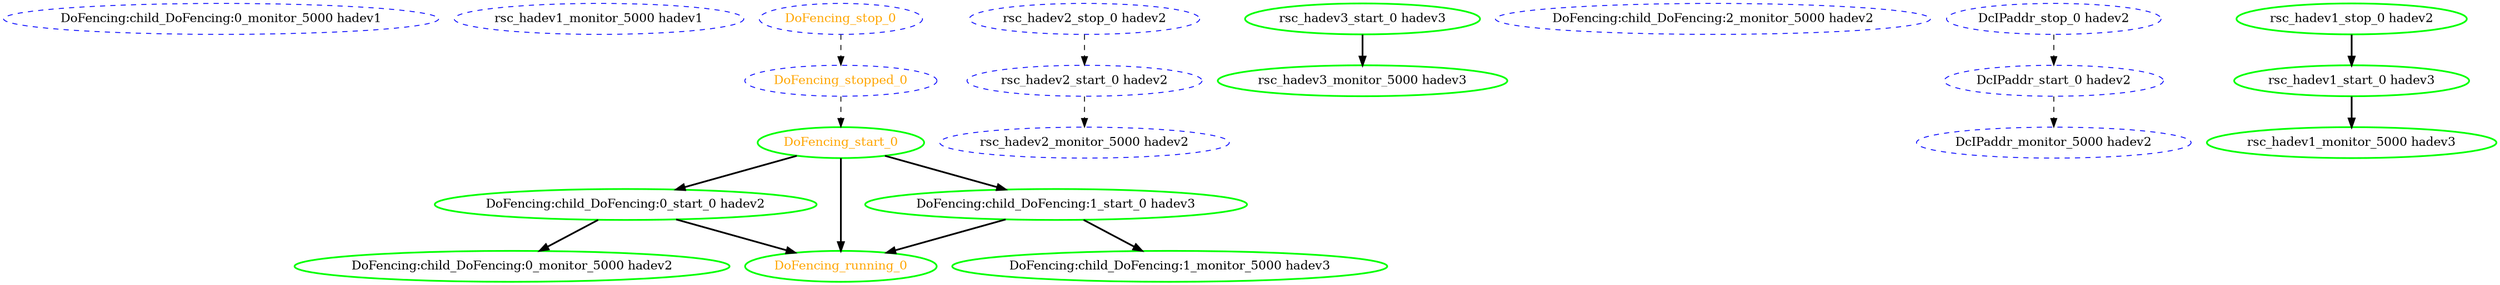digraph "g" {
	size = "30,30"
"DoFencing:child_DoFencing:0_monitor_5000 hadev1" [ style="dashed" color="blue" fontcolor="black" ]
"rsc_hadev1_monitor_5000 hadev1" [ style="dashed" color="blue" fontcolor="black" ]
"DoFencing:child_DoFencing:0_start_0 hadev2" [ style=bold color="green" fontcolor="black" ]
"rsc_hadev2_monitor_5000 hadev2" [ style="dashed" color="blue" fontcolor="black" ]
"rsc_hadev3_start_0 hadev3" [ style=bold color="green" fontcolor="black" ]
"DoFencing:child_DoFencing:2_monitor_5000 hadev2" [ style="dashed" color="blue" fontcolor="black" ]
"DcIPaddr_monitor_5000 hadev2" [ style="dashed" color="blue" fontcolor="black" ]
"rsc_hadev1_start_0 hadev3" [ style=bold color="green" fontcolor="black" ]
"rsc_hadev3_monitor_5000 hadev3" [ style=bold color="green" fontcolor="black" ]
"DoFencing:child_DoFencing:1_monitor_5000 hadev3" [ style=bold color="green" fontcolor="black" ]
"DcIPaddr_stop_0 hadev2" [ style="dashed" color="blue" fontcolor="black" ]
"DcIPaddr_start_0 hadev2" [ style="dashed" color="blue" fontcolor="black" ]
"rsc_hadev1_stop_0 hadev2" [ style=bold color="green" fontcolor="black" ]
"rsc_hadev1_monitor_5000 hadev3" [ style=bold color="green" fontcolor="black" ]
"rsc_hadev2_stop_0 hadev2" [ style="dashed" color="blue" fontcolor="black" ]
"rsc_hadev2_start_0 hadev2" [ style="dashed" color="blue" fontcolor="black" ]
"DoFencing:child_DoFencing:0_monitor_5000 hadev2" [ style=bold color="green" fontcolor="black" ]
"DoFencing:child_DoFencing:1_start_0 hadev3" [ style=bold color="green" fontcolor="black" ]
"DoFencing_start_0" [ style=bold color="green" fontcolor="orange" ]
"DoFencing_running_0" [ style=bold color="green" fontcolor="orange" ]
"DoFencing_stop_0" [ style="dashed" color="blue" fontcolor="orange" ]
"DoFencing_stopped_0" [ style="dashed" color="blue" fontcolor="orange" ]
"DoFencing_start_0" -> "DoFencing:child_DoFencing:0_start_0 hadev2" [ style = bold]
"rsc_hadev2_start_0 hadev2" -> "rsc_hadev2_monitor_5000 hadev2" [ style = dashed]
"DcIPaddr_start_0 hadev2" -> "DcIPaddr_monitor_5000 hadev2" [ style = dashed]
"rsc_hadev1_stop_0 hadev2" -> "rsc_hadev1_start_0 hadev3" [ style = bold]
"rsc_hadev3_start_0 hadev3" -> "rsc_hadev3_monitor_5000 hadev3" [ style = bold]
"DoFencing:child_DoFencing:1_start_0 hadev3" -> "DoFencing:child_DoFencing:1_monitor_5000 hadev3" [ style = bold]
"DcIPaddr_stop_0 hadev2" -> "DcIPaddr_start_0 hadev2" [ style = dashed]
"rsc_hadev1_start_0 hadev3" -> "rsc_hadev1_monitor_5000 hadev3" [ style = bold]
"rsc_hadev2_stop_0 hadev2" -> "rsc_hadev2_start_0 hadev2" [ style = dashed]
"DoFencing:child_DoFencing:0_start_0 hadev2" -> "DoFencing:child_DoFencing:0_monitor_5000 hadev2" [ style = bold]
"DoFencing_start_0" -> "DoFencing:child_DoFencing:1_start_0 hadev3" [ style = bold]
"DoFencing_stopped_0" -> "DoFencing_start_0" [ style = dashed]
"DoFencing:child_DoFencing:0_start_0 hadev2" -> "DoFencing_running_0" [ style = bold]
"DoFencing:child_DoFencing:1_start_0 hadev3" -> "DoFencing_running_0" [ style = bold]
"DoFencing_start_0" -> "DoFencing_running_0" [ style = bold]
"DoFencing_stop_0" -> "DoFencing_stopped_0" [ style = dashed]
}
